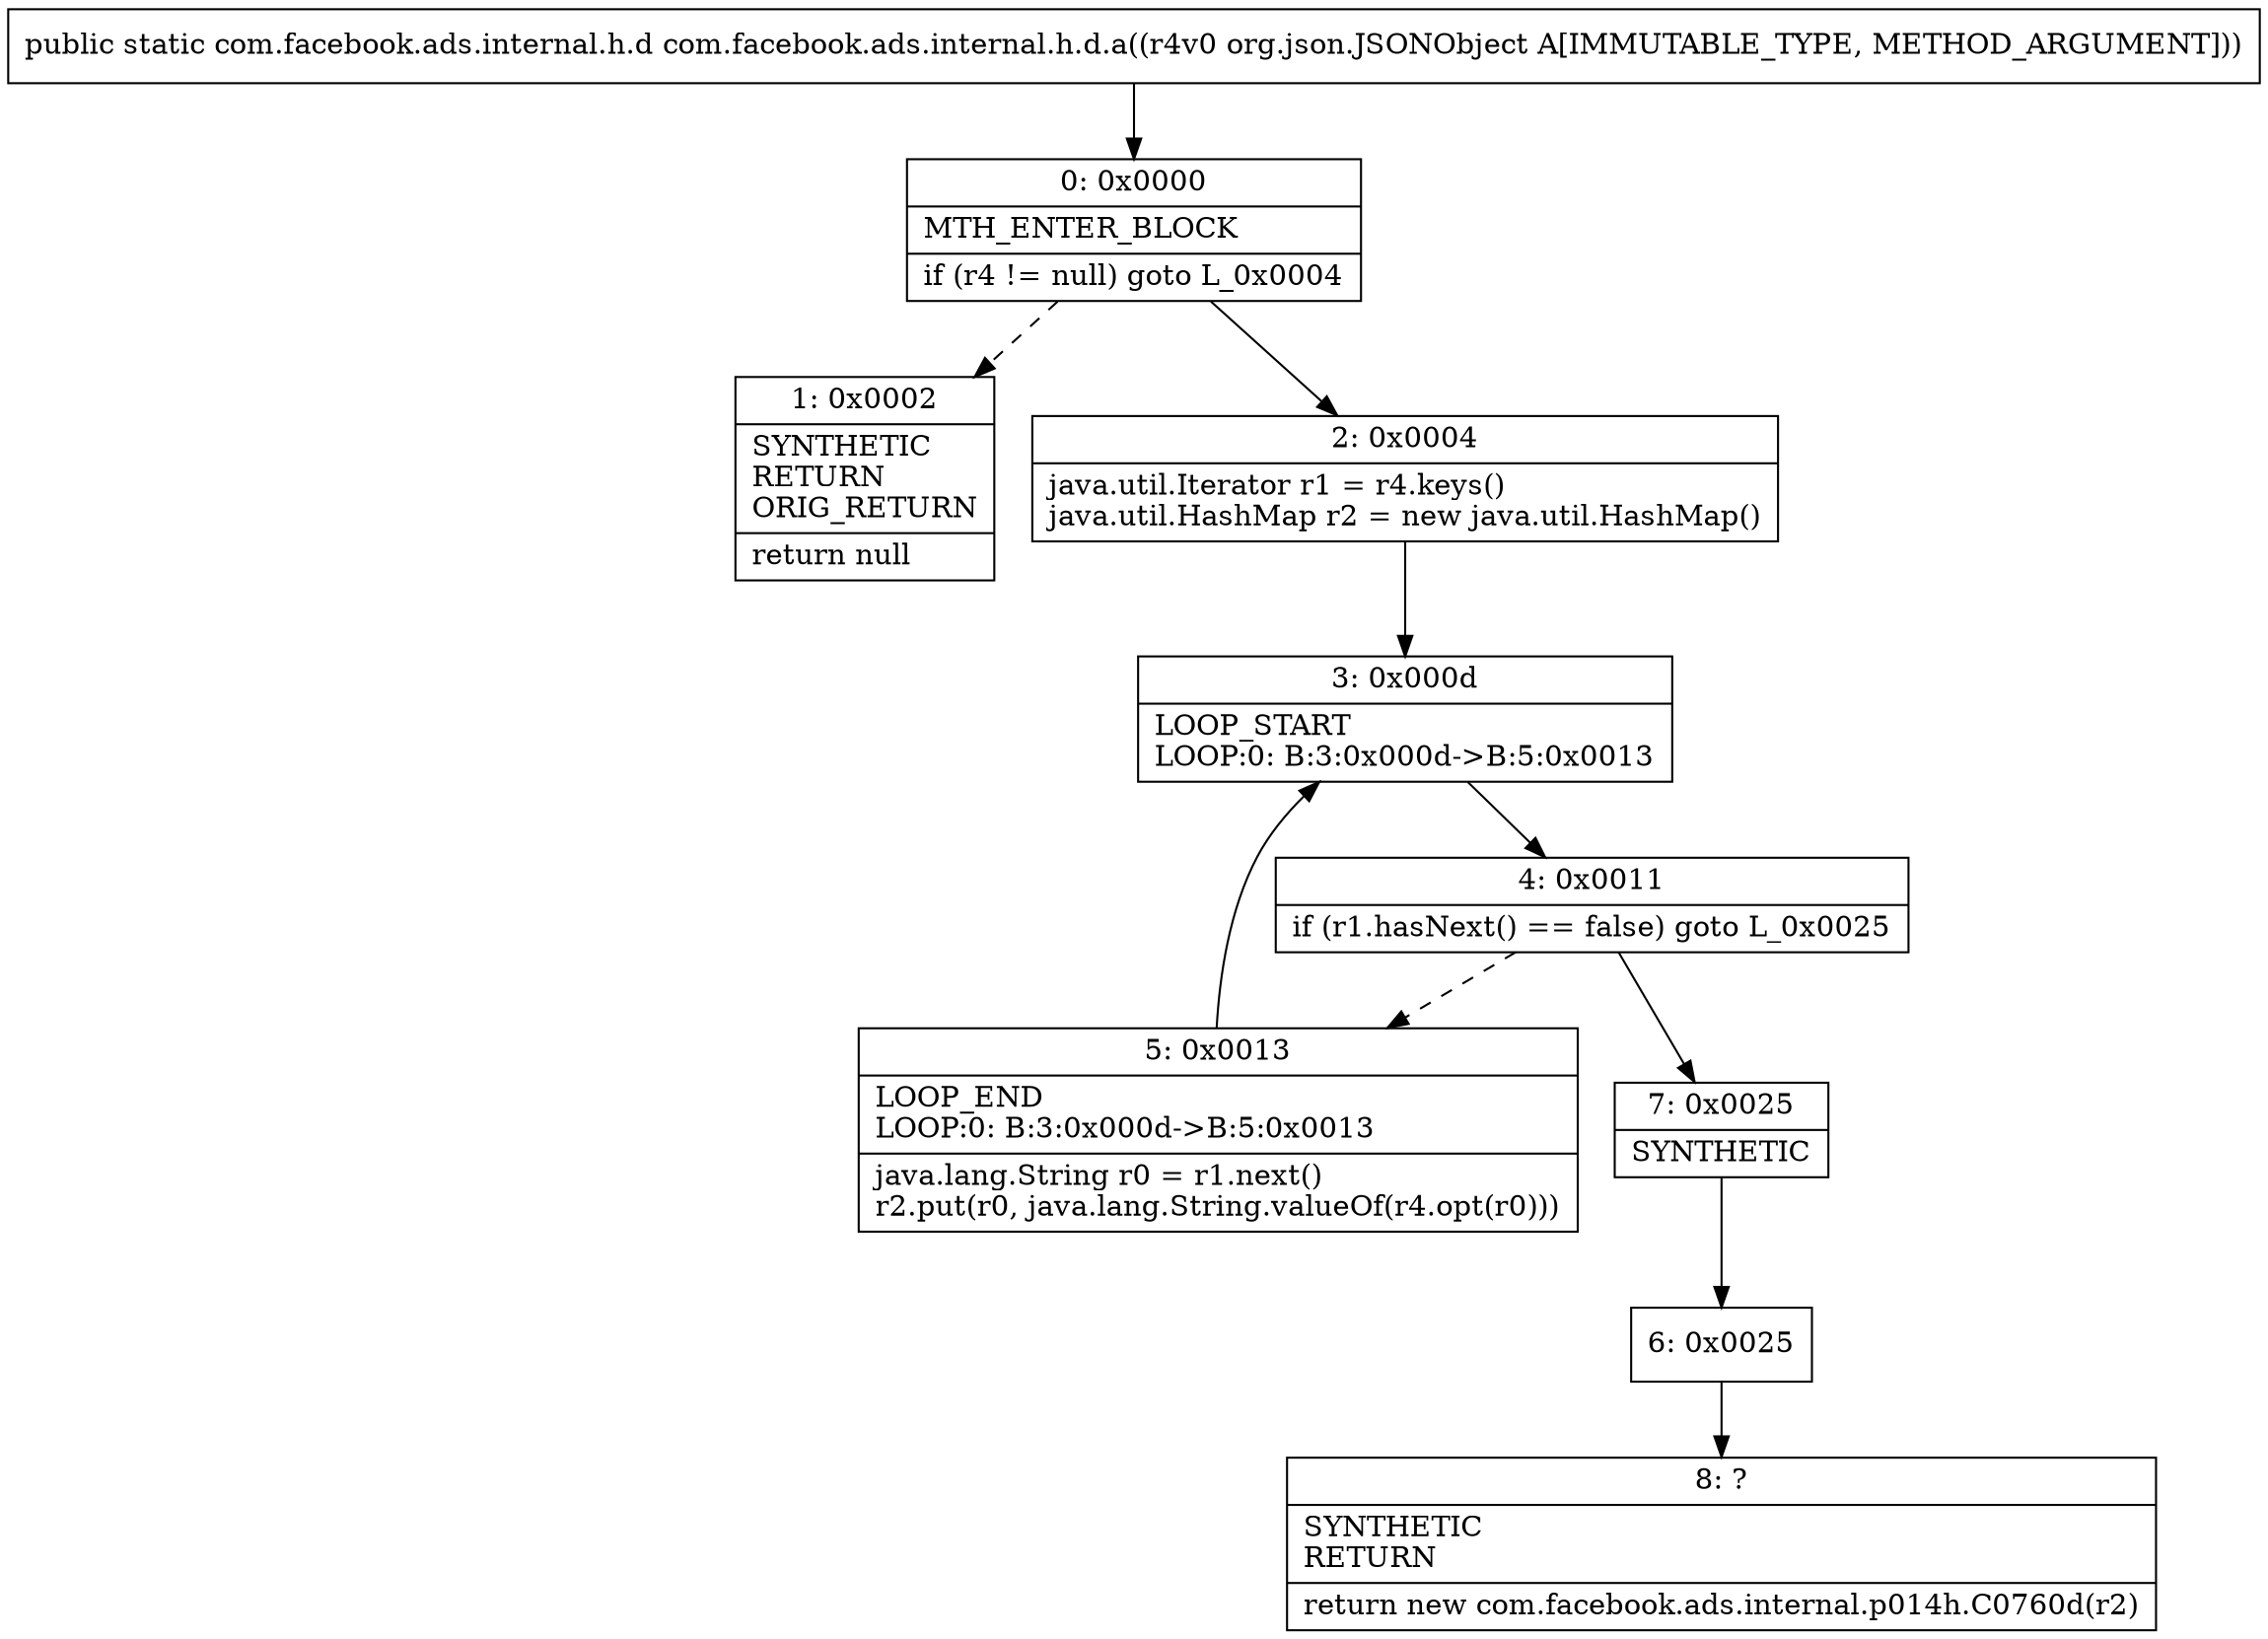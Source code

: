 digraph "CFG forcom.facebook.ads.internal.h.d.a(Lorg\/json\/JSONObject;)Lcom\/facebook\/ads\/internal\/h\/d;" {
Node_0 [shape=record,label="{0\:\ 0x0000|MTH_ENTER_BLOCK\l|if (r4 != null) goto L_0x0004\l}"];
Node_1 [shape=record,label="{1\:\ 0x0002|SYNTHETIC\lRETURN\lORIG_RETURN\l|return null\l}"];
Node_2 [shape=record,label="{2\:\ 0x0004|java.util.Iterator r1 = r4.keys()\ljava.util.HashMap r2 = new java.util.HashMap()\l}"];
Node_3 [shape=record,label="{3\:\ 0x000d|LOOP_START\lLOOP:0: B:3:0x000d\-\>B:5:0x0013\l}"];
Node_4 [shape=record,label="{4\:\ 0x0011|if (r1.hasNext() == false) goto L_0x0025\l}"];
Node_5 [shape=record,label="{5\:\ 0x0013|LOOP_END\lLOOP:0: B:3:0x000d\-\>B:5:0x0013\l|java.lang.String r0 = r1.next()\lr2.put(r0, java.lang.String.valueOf(r4.opt(r0)))\l}"];
Node_6 [shape=record,label="{6\:\ 0x0025}"];
Node_7 [shape=record,label="{7\:\ 0x0025|SYNTHETIC\l}"];
Node_8 [shape=record,label="{8\:\ ?|SYNTHETIC\lRETURN\l|return new com.facebook.ads.internal.p014h.C0760d(r2)\l}"];
MethodNode[shape=record,label="{public static com.facebook.ads.internal.h.d com.facebook.ads.internal.h.d.a((r4v0 org.json.JSONObject A[IMMUTABLE_TYPE, METHOD_ARGUMENT])) }"];
MethodNode -> Node_0;
Node_0 -> Node_1[style=dashed];
Node_0 -> Node_2;
Node_2 -> Node_3;
Node_3 -> Node_4;
Node_4 -> Node_5[style=dashed];
Node_4 -> Node_7;
Node_5 -> Node_3;
Node_6 -> Node_8;
Node_7 -> Node_6;
}

